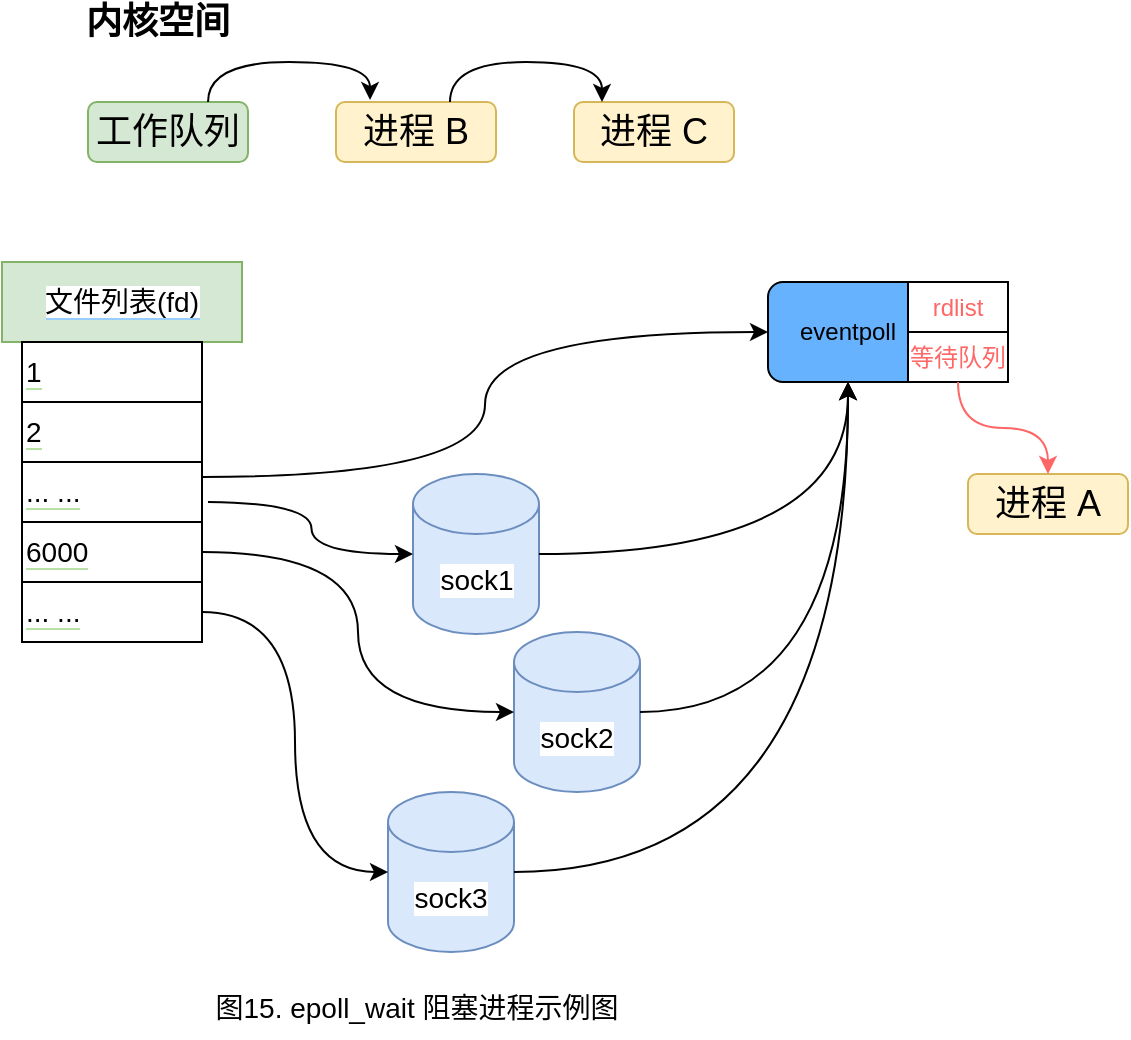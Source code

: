 <mxfile version="20.7.4" type="device"><diagram id="Rvg0cuo-lgE2vPb3-HRV" name="第 1 页"><mxGraphModel dx="1434" dy="907" grid="1" gridSize="10" guides="1" tooltips="1" connect="1" arrows="1" fold="1" page="1" pageScale="1" pageWidth="827" pageHeight="1169" math="0" shadow="0"><root><mxCell id="0"/><mxCell id="1" parent="0"/><mxCell id="mlQOcjNX-LOagovyzy4O-1" value="&lt;b&gt;&lt;font style=&quot;font-size: 18px;&quot;&gt;内核空间&lt;/font&gt;&lt;/b&gt;" style="text;html=1;strokeColor=none;fillColor=none;align=center;verticalAlign=middle;whiteSpace=wrap;rounded=0;" parent="1" vertex="1"><mxGeometry x="210" y="180" width="90" height="20" as="geometry"/></mxCell><mxCell id="mlQOcjNX-LOagovyzy4O-2" value="工作队列" style="rounded=1;whiteSpace=wrap;html=1;fontSize=18;fillColor=#d5e8d4;strokeColor=#82b366;" parent="1" vertex="1"><mxGeometry x="220" y="230" width="80" height="30" as="geometry"/></mxCell><mxCell id="mlQOcjNX-LOagovyzy4O-3" value="进程 B" style="rounded=1;whiteSpace=wrap;html=1;fontSize=18;fillColor=#fff2cc;strokeColor=#d6b656;" parent="1" vertex="1"><mxGeometry x="344" y="230" width="80" height="30" as="geometry"/></mxCell><mxCell id="mlQOcjNX-LOagovyzy4O-4" value="进程 C" style="rounded=1;whiteSpace=wrap;html=1;fontSize=18;fillColor=#fff2cc;strokeColor=#d6b656;" parent="1" vertex="1"><mxGeometry x="463" y="230" width="80" height="30" as="geometry"/></mxCell><mxCell id="mlQOcjNX-LOagovyzy4O-5" value="" style="endArrow=classic;html=1;rounded=0;fontSize=14;curved=1;exitX=0.75;exitY=0;exitDx=0;exitDy=0;entryX=0.25;entryY=0;entryDx=0;entryDy=0;edgeStyle=orthogonalEdgeStyle;" parent="1" edge="1"><mxGeometry width="50" height="50" relative="1" as="geometry"><mxPoint x="401" y="230" as="sourcePoint"/><mxPoint x="477" y="230" as="targetPoint"/><Array as="points"><mxPoint x="401" y="210"/><mxPoint x="477" y="210"/></Array></mxGeometry></mxCell><mxCell id="mlQOcjNX-LOagovyzy4O-6" value="图15. epoll_wait 阻塞进程示例图" style="text;html=1;align=center;verticalAlign=middle;resizable=0;points=[];autosize=1;strokeColor=none;fillColor=none;fontSize=14;" parent="1" vertex="1"><mxGeometry x="269" y="668" width="230" height="30" as="geometry"/></mxCell><mxCell id="mlQOcjNX-LOagovyzy4O-7" value="&lt;span style=&quot;background-color: rgb(255, 255, 255);&quot;&gt;文件列表(fd)&lt;/span&gt;" style="rounded=0;whiteSpace=wrap;html=1;labelBackgroundColor=#99CCFF;fontSize=14;fillColor=#d5e8d4;strokeColor=#82b366;" parent="1" vertex="1"><mxGeometry x="177" y="310" width="120" height="40" as="geometry"/></mxCell><mxCell id="mlQOcjNX-LOagovyzy4O-8" value="&lt;span style=&quot;background-color: rgb(255, 255, 255);&quot;&gt;1&lt;/span&gt;" style="rounded=0;whiteSpace=wrap;html=1;labelBackgroundColor=#B9E0A5;fontSize=14;align=left;" parent="1" vertex="1"><mxGeometry x="187" y="350" width="90" height="30" as="geometry"/></mxCell><mxCell id="mlQOcjNX-LOagovyzy4O-9" value="&lt;span style=&quot;background-color: rgb(255, 255, 255);&quot;&gt;2&lt;/span&gt;" style="rounded=0;whiteSpace=wrap;html=1;labelBackgroundColor=#B9E0A5;fontSize=14;align=left;" parent="1" vertex="1"><mxGeometry x="187" y="380" width="90" height="30" as="geometry"/></mxCell><mxCell id="mlQOcjNX-LOagovyzy4O-10" value="&lt;span style=&quot;background-color: rgb(255, 255, 255);&quot;&gt;... ...&lt;/span&gt;" style="rounded=0;whiteSpace=wrap;html=1;labelBackgroundColor=#B9E0A5;fontSize=14;align=left;" parent="1" vertex="1"><mxGeometry x="187" y="410" width="90" height="30" as="geometry"/></mxCell><mxCell id="mlQOcjNX-LOagovyzy4O-11" value="&lt;span style=&quot;background-color: rgb(255, 255, 255);&quot;&gt;6000&lt;/span&gt;" style="rounded=0;whiteSpace=wrap;html=1;labelBackgroundColor=#B9E0A5;fontSize=14;align=left;" parent="1" vertex="1"><mxGeometry x="187" y="440" width="90" height="30" as="geometry"/></mxCell><mxCell id="mlQOcjNX-LOagovyzy4O-12" value="&lt;span style=&quot;background-color: rgb(255, 255, 255);&quot;&gt;... ...&lt;/span&gt;" style="rounded=0;whiteSpace=wrap;html=1;labelBackgroundColor=#B9E0A5;fontSize=14;align=left;" parent="1" vertex="1"><mxGeometry x="187" y="470" width="90" height="30" as="geometry"/></mxCell><mxCell id="mlQOcjNX-LOagovyzy4O-13" value="sock1" style="shape=cylinder3;whiteSpace=wrap;html=1;boundedLbl=1;backgroundOutline=1;size=15;labelBackgroundColor=#FFFFFF;fontSize=14;fillColor=#dae8fc;strokeColor=#6c8ebf;" parent="1" vertex="1"><mxGeometry x="382.5" y="416" width="63" height="80" as="geometry"/></mxCell><mxCell id="mlQOcjNX-LOagovyzy4O-14" value="" style="endArrow=classic;html=1;rounded=0;fontSize=14;entryX=0;entryY=0.5;entryDx=0;entryDy=0;entryPerimeter=0;edgeStyle=orthogonalEdgeStyle;curved=1;" parent="1" target="mlQOcjNX-LOagovyzy4O-13" edge="1"><mxGeometry width="50" height="50" relative="1" as="geometry"><mxPoint x="280" y="430" as="sourcePoint"/><mxPoint x="397" y="370" as="targetPoint"/></mxGeometry></mxCell><mxCell id="mlQOcjNX-LOagovyzy4O-17" value="sock2" style="shape=cylinder3;whiteSpace=wrap;html=1;boundedLbl=1;backgroundOutline=1;size=15;labelBackgroundColor=#FFFFFF;fontSize=14;fillColor=#dae8fc;strokeColor=#6c8ebf;" parent="1" vertex="1"><mxGeometry x="433" y="495" width="63" height="80" as="geometry"/></mxCell><mxCell id="mlQOcjNX-LOagovyzy4O-18" value="sock3" style="shape=cylinder3;whiteSpace=wrap;html=1;boundedLbl=1;backgroundOutline=1;size=15;labelBackgroundColor=#FFFFFF;fontSize=14;fillColor=#dae8fc;strokeColor=#6c8ebf;" parent="1" vertex="1"><mxGeometry x="370" y="575" width="63" height="80" as="geometry"/></mxCell><mxCell id="mlQOcjNX-LOagovyzy4O-19" value="" style="endArrow=classic;html=1;rounded=0;exitX=1;exitY=0.5;exitDx=0;exitDy=0;entryX=0;entryY=0.5;entryDx=0;entryDy=0;entryPerimeter=0;edgeStyle=orthogonalEdgeStyle;curved=1;" parent="1" source="mlQOcjNX-LOagovyzy4O-11" target="mlQOcjNX-LOagovyzy4O-17" edge="1"><mxGeometry width="50" height="50" relative="1" as="geometry"><mxPoint x="310" y="500" as="sourcePoint"/><mxPoint x="360" y="450" as="targetPoint"/></mxGeometry></mxCell><mxCell id="mlQOcjNX-LOagovyzy4O-20" value="" style="endArrow=classic;html=1;rounded=0;curved=1;exitX=1;exitY=0.5;exitDx=0;exitDy=0;entryX=0;entryY=0.5;entryDx=0;entryDy=0;entryPerimeter=0;edgeStyle=orthogonalEdgeStyle;" parent="1" source="mlQOcjNX-LOagovyzy4O-12" target="mlQOcjNX-LOagovyzy4O-18" edge="1"><mxGeometry width="50" height="50" relative="1" as="geometry"><mxPoint x="280" y="570" as="sourcePoint"/><mxPoint x="330" y="520" as="targetPoint"/></mxGeometry></mxCell><mxCell id="mlQOcjNX-LOagovyzy4O-24" value="" style="endArrow=classic;html=1;rounded=0;exitX=0.75;exitY=0;exitDx=0;exitDy=0;entryX=0.344;entryY=-0.033;entryDx=0;entryDy=0;entryPerimeter=0;edgeStyle=orthogonalEdgeStyle;curved=1;" parent="1" source="mlQOcjNX-LOagovyzy4O-2" edge="1"><mxGeometry width="50" height="50" relative="1" as="geometry"><mxPoint x="330" y="240" as="sourcePoint"/><mxPoint x="361.02" y="229.01" as="targetPoint"/><Array as="points"><mxPoint x="280" y="210"/><mxPoint x="361" y="210"/></Array></mxGeometry></mxCell><mxCell id="mlQOcjNX-LOagovyzy4O-34" value="eventpoll" style="rounded=1;whiteSpace=wrap;html=1;fillColor=#66B2FF;" parent="1" vertex="1"><mxGeometry x="560" y="320" width="80" height="50" as="geometry"/></mxCell><mxCell id="mlQOcjNX-LOagovyzy4O-35" value="" style="endArrow=classic;html=1;rounded=0;exitX=1;exitY=0.25;exitDx=0;exitDy=0;entryX=0;entryY=0.5;entryDx=0;entryDy=0;edgeStyle=orthogonalEdgeStyle;curved=1;" parent="1" source="mlQOcjNX-LOagovyzy4O-10" target="mlQOcjNX-LOagovyzy4O-34" edge="1"><mxGeometry width="50" height="50" relative="1" as="geometry"><mxPoint x="390" y="360" as="sourcePoint"/><mxPoint x="440" y="310" as="targetPoint"/></mxGeometry></mxCell><mxCell id="QbVtW7V5cr9auDJaoV02-1" value="" style="endArrow=classic;html=1;rounded=0;entryX=0.5;entryY=1;entryDx=0;entryDy=0;exitX=1;exitY=0.5;exitDx=0;exitDy=0;exitPerimeter=0;edgeStyle=orthogonalEdgeStyle;curved=1;strokeColor=#000000;" parent="1" source="mlQOcjNX-LOagovyzy4O-13" target="mlQOcjNX-LOagovyzy4O-34" edge="1"><mxGeometry width="50" height="50" relative="1" as="geometry"><mxPoint x="458" y="490" as="sourcePoint"/><mxPoint x="508" y="440" as="targetPoint"/></mxGeometry></mxCell><mxCell id="QbVtW7V5cr9auDJaoV02-2" value="" style="endArrow=classic;html=1;rounded=0;exitX=1;exitY=0.5;exitDx=0;exitDy=0;exitPerimeter=0;edgeStyle=orthogonalEdgeStyle;curved=1;strokeColor=#000000;" parent="1" source="mlQOcjNX-LOagovyzy4O-17" edge="1"><mxGeometry width="50" height="50" relative="1" as="geometry"><mxPoint x="628" y="490" as="sourcePoint"/><mxPoint x="600" y="370" as="targetPoint"/></mxGeometry></mxCell><mxCell id="QbVtW7V5cr9auDJaoV02-3" value="" style="endArrow=classic;html=1;rounded=0;curved=1;exitX=1;exitY=0.5;exitDx=0;exitDy=0;exitPerimeter=0;entryX=0.5;entryY=1;entryDx=0;entryDy=0;edgeStyle=orthogonalEdgeStyle;strokeColor=#000000;" parent="1" source="mlQOcjNX-LOagovyzy4O-18" target="mlQOcjNX-LOagovyzy4O-34" edge="1"><mxGeometry width="50" height="50" relative="1" as="geometry"><mxPoint x="620" y="590" as="sourcePoint"/><mxPoint x="670" y="540" as="targetPoint"/></mxGeometry></mxCell><mxCell id="jMPkg7uK7Lij9z2AHVDS-1" value="rdlist" style="rounded=0;whiteSpace=wrap;html=1;fontColor=#FF6666;" parent="1" vertex="1"><mxGeometry x="630" y="320" width="50" height="25" as="geometry"/></mxCell><mxCell id="nCc-NCZUTQbzED6I4O4U-1" value="等待队列" style="rounded=0;whiteSpace=wrap;html=1;fontColor=#FF6666;" vertex="1" parent="1"><mxGeometry x="630" y="345" width="50" height="25" as="geometry"/></mxCell><mxCell id="nCc-NCZUTQbzED6I4O4U-2" value="进程 A" style="rounded=1;whiteSpace=wrap;html=1;fontSize=18;fillColor=#fff2cc;strokeColor=#d6b656;" vertex="1" parent="1"><mxGeometry x="660" y="416" width="80" height="30" as="geometry"/></mxCell><mxCell id="nCc-NCZUTQbzED6I4O4U-3" value="" style="endArrow=classic;html=1;rounded=0;strokeColor=#FF6666;fontColor=#FF6666;curved=1;exitX=0.5;exitY=1;exitDx=0;exitDy=0;entryX=0.5;entryY=0;entryDx=0;entryDy=0;edgeStyle=orthogonalEdgeStyle;" edge="1" parent="1" source="nCc-NCZUTQbzED6I4O4U-1" target="nCc-NCZUTQbzED6I4O4U-2"><mxGeometry width="50" height="50" relative="1" as="geometry"><mxPoint x="770" y="370" as="sourcePoint"/><mxPoint x="820" y="320" as="targetPoint"/></mxGeometry></mxCell></root></mxGraphModel></diagram></mxfile>